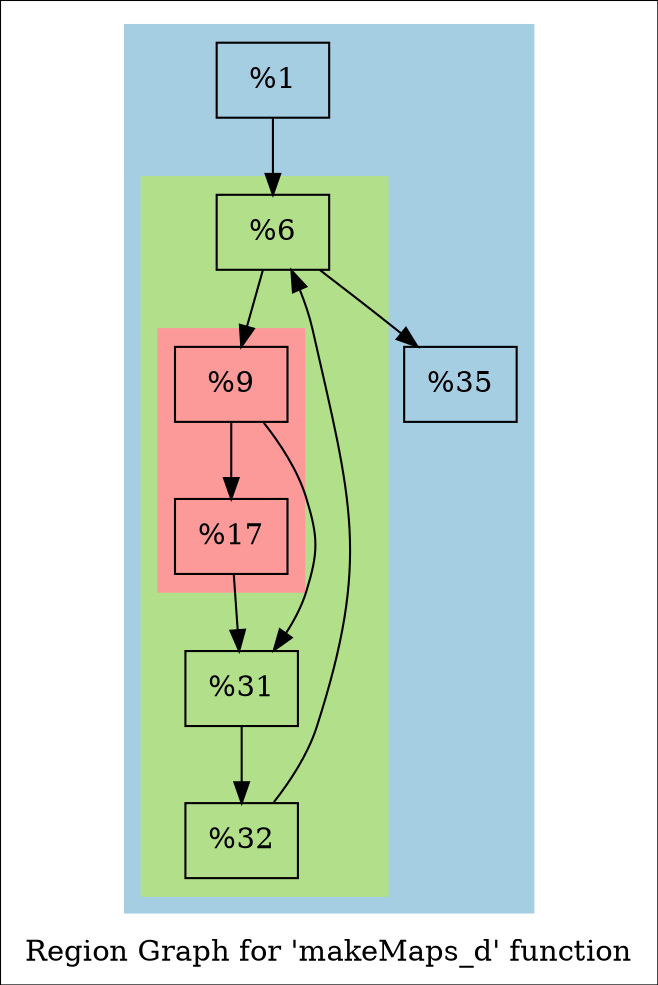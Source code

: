 digraph "Region Graph for 'makeMaps_d' function" {
	label="Region Graph for 'makeMaps_d' function";

	Node0x10ad350 [shape=record,label="{%1}"];
	Node0x10ad350 -> Node0x145b8a0;
	Node0x145b8a0 [shape=record,label="{%6}"];
	Node0x145b8a0 -> Node0x145b960;
	Node0x145b8a0 -> Node0x145b9c0;
	Node0x145b960 [shape=record,label="{%9}"];
	Node0x145b960 -> Node0x145b9e0;
	Node0x145b960 -> Node0x1456650;
	Node0x145b9e0 [shape=record,label="{%17}"];
	Node0x145b9e0 -> Node0x1456650;
	Node0x1456650 [shape=record,label="{%31}"];
	Node0x1456650 -> Node0x14566b0;
	Node0x14566b0 [shape=record,label="{%32}"];
	Node0x14566b0 -> Node0x145b8a0[constraint=false];
	Node0x145b9c0 [shape=record,label="{%35}"];
	colorscheme = "paired12"
        subgraph cluster_0x14832d0 {
          label = "";
          style = filled;
          color = 1
          subgraph cluster_0x1483250 {
            label = "";
            style = filled;
            color = 3
            subgraph cluster_0x145b610 {
              label = "";
              style = filled;
              color = 5
              Node0x145b960;
              Node0x145b9e0;
            }
            Node0x145b8a0;
            Node0x1456650;
            Node0x14566b0;
          }
          Node0x10ad350;
          Node0x145b9c0;
        }
}
